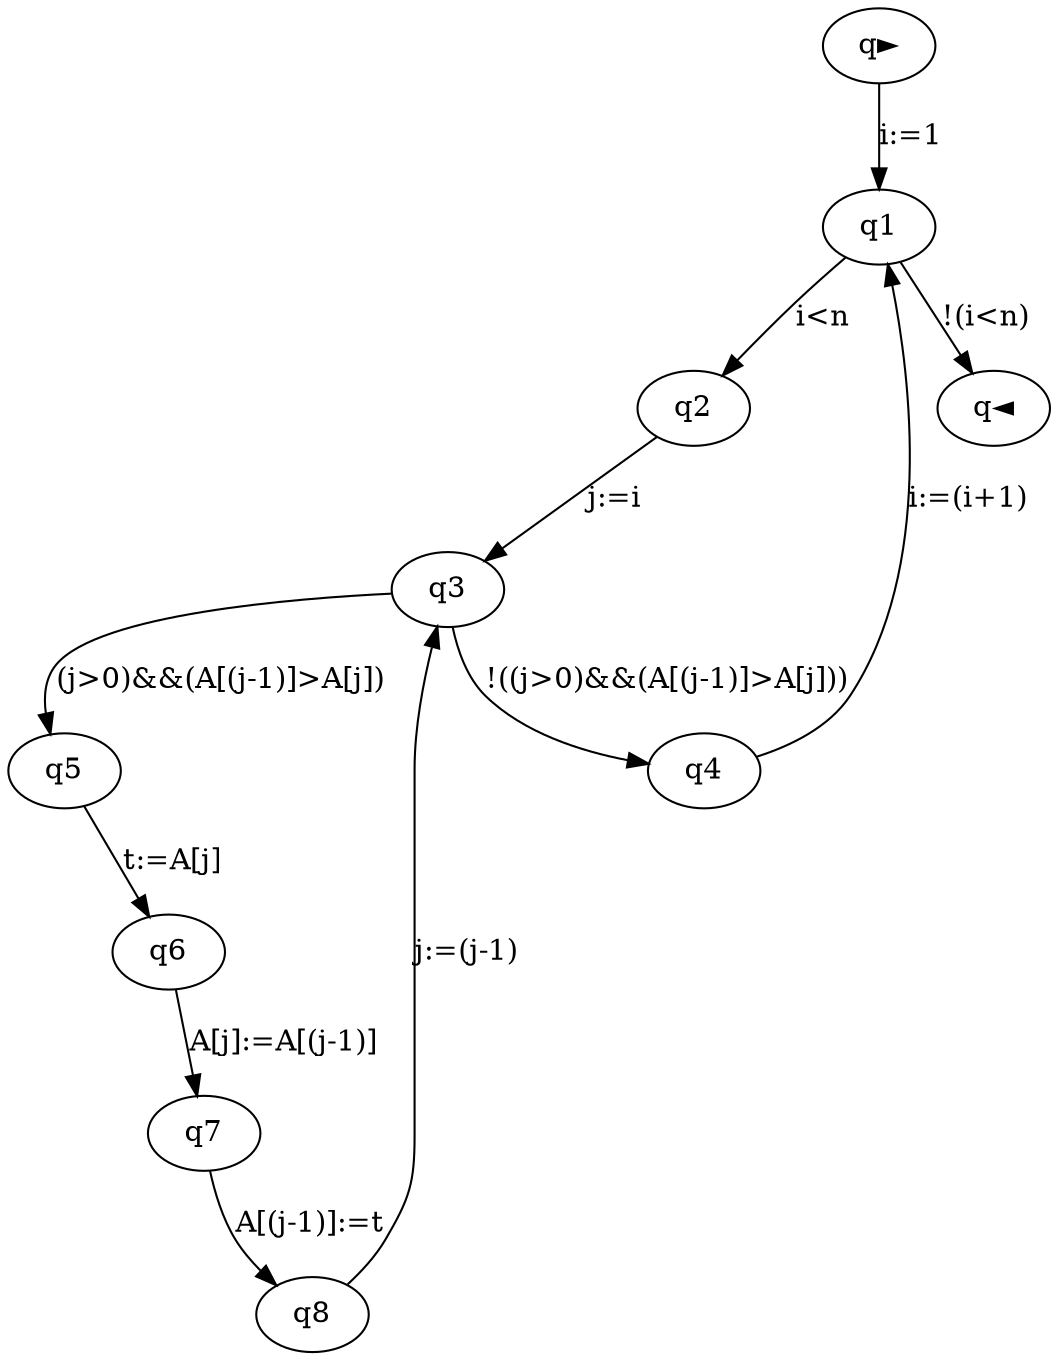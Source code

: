 strict digraph {
q► -> q1[label="i:=1"];
q1 -> q2[label="i<n"];
q2 -> q3[label="j:=i"];
q3 -> q5[label="(j>0)&&(A[(j-1)]>A[j])"];
q5 -> q6[label="t:=A[j]"];
q6 -> q7[label="A[j]:=A[(j-1)]"];
q7 -> q8[label="A[(j-1)]:=t"];
q8 -> q3[label="j:=(j-1)"];
q3 -> q4[label="!((j>0)&&(A[(j-1)]>A[j]))"];
q4 -> q1[label="i:=(i+1)"];
q1 -> q◄[label="!(i<n)"];
}

